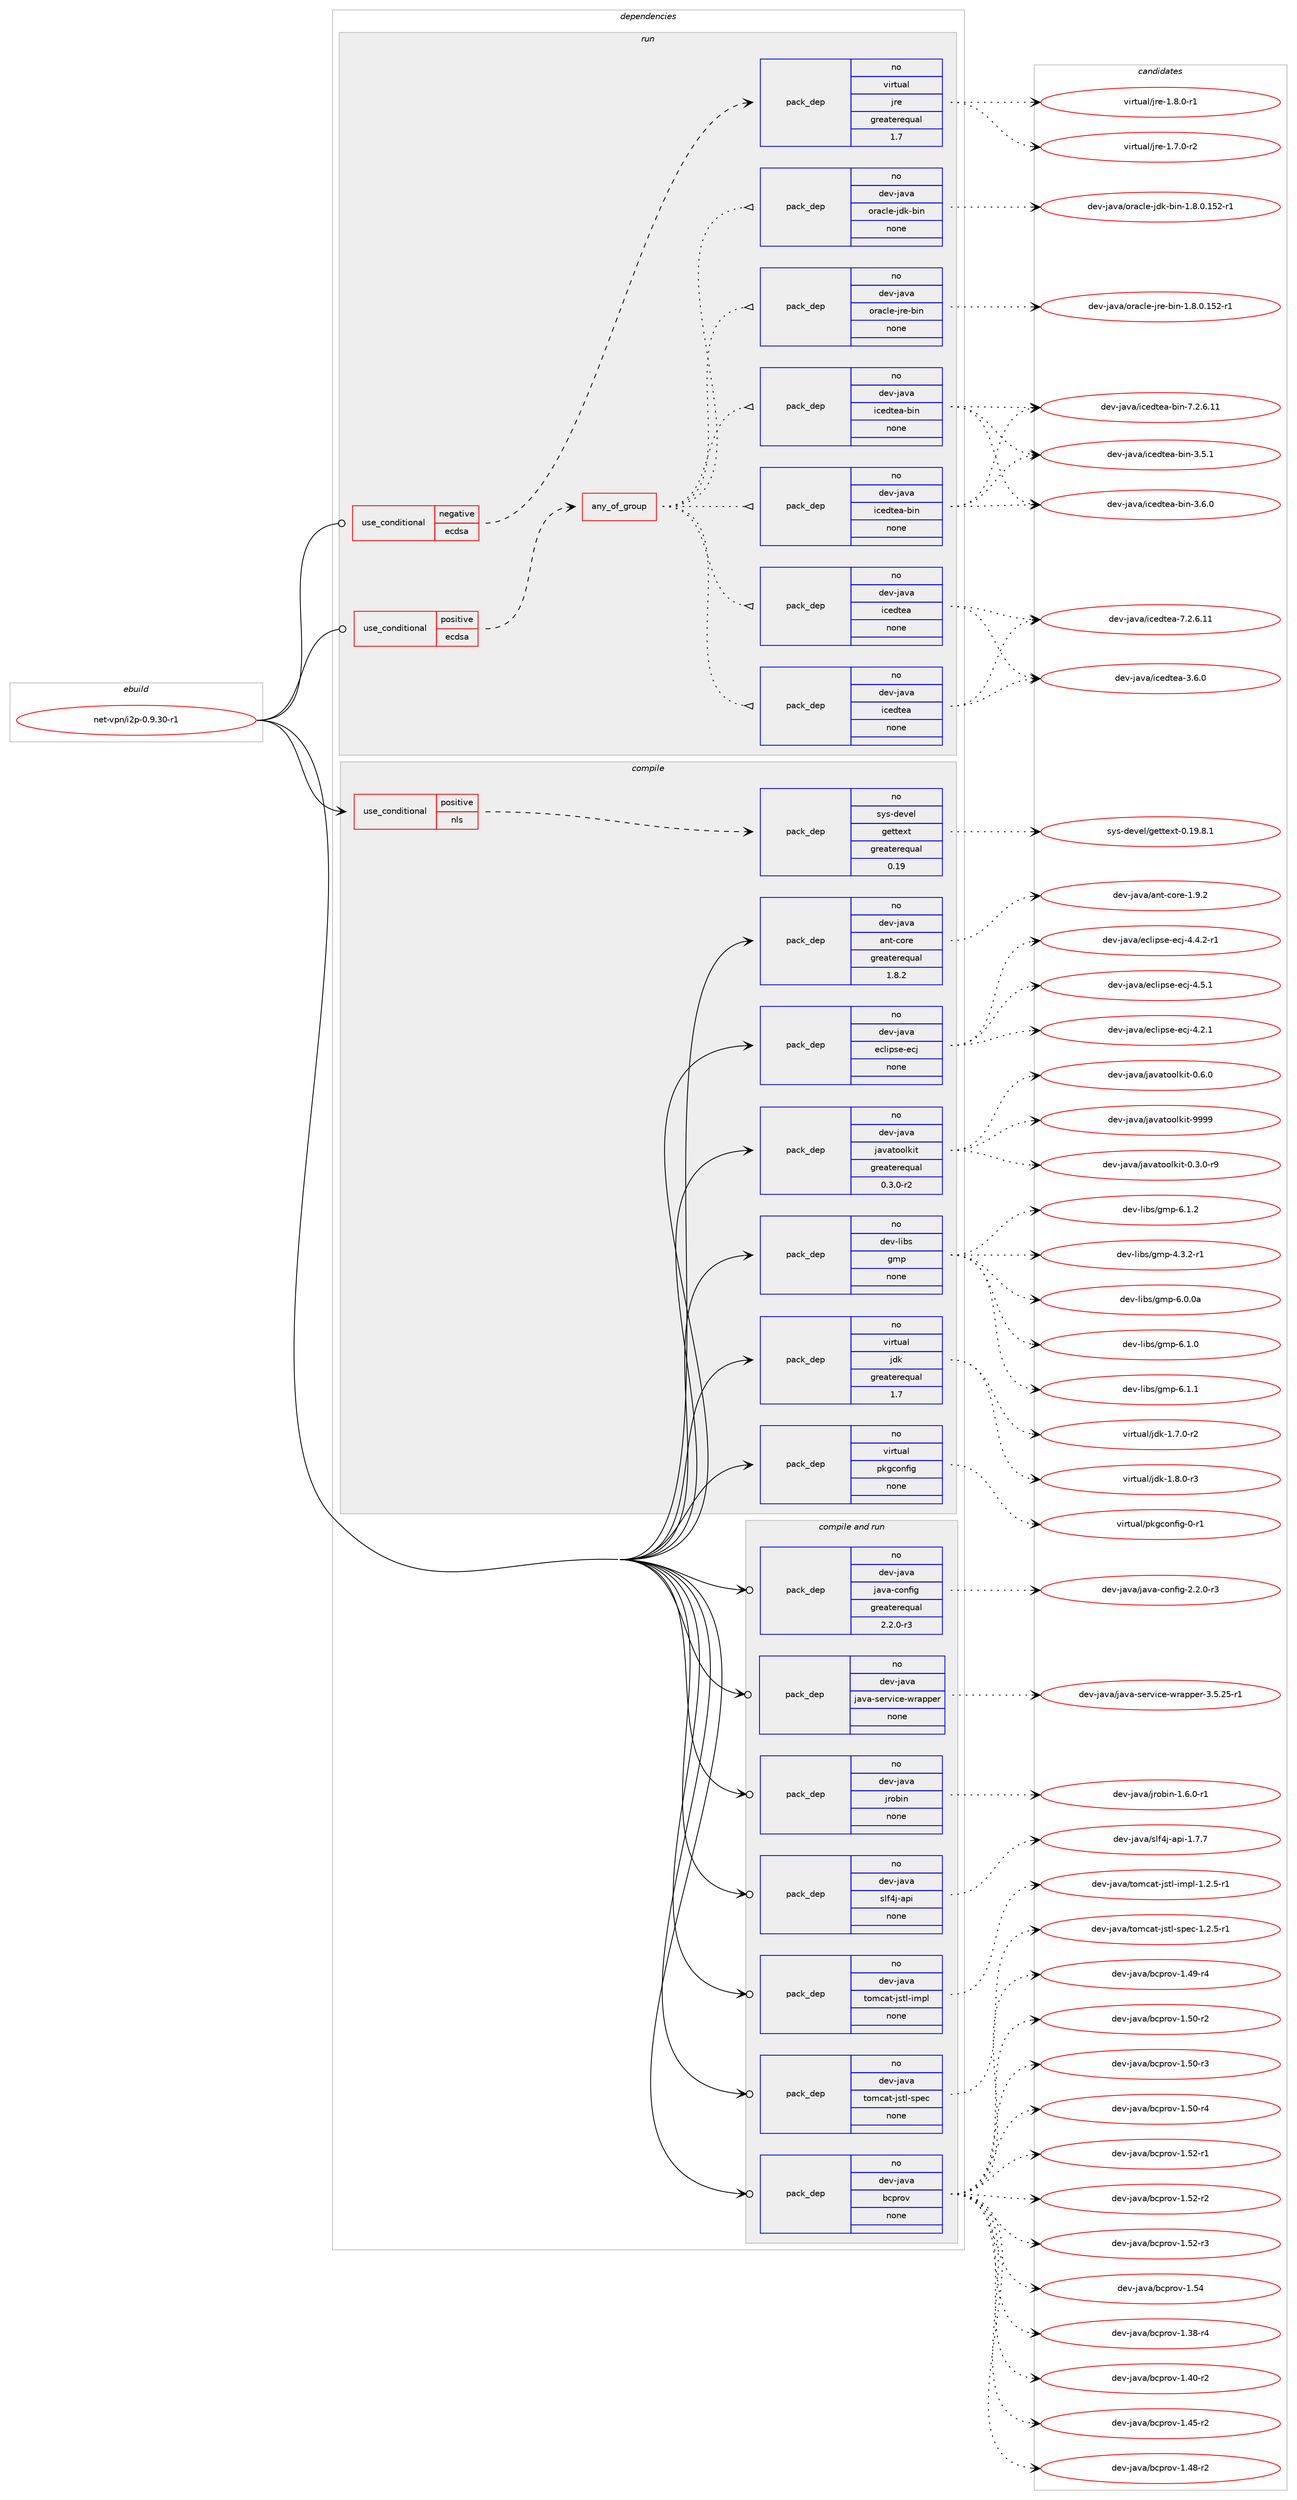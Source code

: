 digraph prolog {

# *************
# Graph options
# *************

newrank=true;
concentrate=true;
compound=true;
graph [rankdir=LR,fontname=Helvetica,fontsize=10,ranksep=1.5];#, ranksep=2.5, nodesep=0.2];
edge  [arrowhead=vee];
node  [fontname=Helvetica,fontsize=10];

# **********
# The ebuild
# **********

subgraph cluster_leftcol {
color=gray;
rank=same;
label=<<i>ebuild</i>>;
id [label="net-vpn/i2p-0.9.30-r1", color=red, width=4, href="../net-vpn/i2p-0.9.30-r1.svg"];
}

# ****************
# The dependencies
# ****************

subgraph cluster_midcol {
color=gray;
label=<<i>dependencies</i>>;
subgraph cluster_compile {
fillcolor="#eeeeee";
style=filled;
label=<<i>compile</i>>;
subgraph cond108040 {
dependency437509 [label=<<TABLE BORDER="0" CELLBORDER="1" CELLSPACING="0" CELLPADDING="4"><TR><TD ROWSPAN="3" CELLPADDING="10">use_conditional</TD></TR><TR><TD>positive</TD></TR><TR><TD>nls</TD></TR></TABLE>>, shape=none, color=red];
subgraph pack321886 {
dependency437510 [label=<<TABLE BORDER="0" CELLBORDER="1" CELLSPACING="0" CELLPADDING="4" WIDTH="220"><TR><TD ROWSPAN="6" CELLPADDING="30">pack_dep</TD></TR><TR><TD WIDTH="110">no</TD></TR><TR><TD>sys-devel</TD></TR><TR><TD>gettext</TD></TR><TR><TD>greaterequal</TD></TR><TR><TD>0.19</TD></TR></TABLE>>, shape=none, color=blue];
}
dependency437509:e -> dependency437510:w [weight=20,style="dashed",arrowhead="vee"];
}
id:e -> dependency437509:w [weight=20,style="solid",arrowhead="vee"];
subgraph pack321887 {
dependency437511 [label=<<TABLE BORDER="0" CELLBORDER="1" CELLSPACING="0" CELLPADDING="4" WIDTH="220"><TR><TD ROWSPAN="6" CELLPADDING="30">pack_dep</TD></TR><TR><TD WIDTH="110">no</TD></TR><TR><TD>dev-java</TD></TR><TR><TD>ant-core</TD></TR><TR><TD>greaterequal</TD></TR><TR><TD>1.8.2</TD></TR></TABLE>>, shape=none, color=blue];
}
id:e -> dependency437511:w [weight=20,style="solid",arrowhead="vee"];
subgraph pack321888 {
dependency437512 [label=<<TABLE BORDER="0" CELLBORDER="1" CELLSPACING="0" CELLPADDING="4" WIDTH="220"><TR><TD ROWSPAN="6" CELLPADDING="30">pack_dep</TD></TR><TR><TD WIDTH="110">no</TD></TR><TR><TD>dev-java</TD></TR><TR><TD>eclipse-ecj</TD></TR><TR><TD>none</TD></TR><TR><TD></TD></TR></TABLE>>, shape=none, color=blue];
}
id:e -> dependency437512:w [weight=20,style="solid",arrowhead="vee"];
subgraph pack321889 {
dependency437513 [label=<<TABLE BORDER="0" CELLBORDER="1" CELLSPACING="0" CELLPADDING="4" WIDTH="220"><TR><TD ROWSPAN="6" CELLPADDING="30">pack_dep</TD></TR><TR><TD WIDTH="110">no</TD></TR><TR><TD>dev-java</TD></TR><TR><TD>javatoolkit</TD></TR><TR><TD>greaterequal</TD></TR><TR><TD>0.3.0-r2</TD></TR></TABLE>>, shape=none, color=blue];
}
id:e -> dependency437513:w [weight=20,style="solid",arrowhead="vee"];
subgraph pack321890 {
dependency437514 [label=<<TABLE BORDER="0" CELLBORDER="1" CELLSPACING="0" CELLPADDING="4" WIDTH="220"><TR><TD ROWSPAN="6" CELLPADDING="30">pack_dep</TD></TR><TR><TD WIDTH="110">no</TD></TR><TR><TD>dev-libs</TD></TR><TR><TD>gmp</TD></TR><TR><TD>none</TD></TR><TR><TD></TD></TR></TABLE>>, shape=none, color=blue];
}
id:e -> dependency437514:w [weight=20,style="solid",arrowhead="vee"];
subgraph pack321891 {
dependency437515 [label=<<TABLE BORDER="0" CELLBORDER="1" CELLSPACING="0" CELLPADDING="4" WIDTH="220"><TR><TD ROWSPAN="6" CELLPADDING="30">pack_dep</TD></TR><TR><TD WIDTH="110">no</TD></TR><TR><TD>virtual</TD></TR><TR><TD>jdk</TD></TR><TR><TD>greaterequal</TD></TR><TR><TD>1.7</TD></TR></TABLE>>, shape=none, color=blue];
}
id:e -> dependency437515:w [weight=20,style="solid",arrowhead="vee"];
subgraph pack321892 {
dependency437516 [label=<<TABLE BORDER="0" CELLBORDER="1" CELLSPACING="0" CELLPADDING="4" WIDTH="220"><TR><TD ROWSPAN="6" CELLPADDING="30">pack_dep</TD></TR><TR><TD WIDTH="110">no</TD></TR><TR><TD>virtual</TD></TR><TR><TD>pkgconfig</TD></TR><TR><TD>none</TD></TR><TR><TD></TD></TR></TABLE>>, shape=none, color=blue];
}
id:e -> dependency437516:w [weight=20,style="solid",arrowhead="vee"];
}
subgraph cluster_compileandrun {
fillcolor="#eeeeee";
style=filled;
label=<<i>compile and run</i>>;
subgraph pack321893 {
dependency437517 [label=<<TABLE BORDER="0" CELLBORDER="1" CELLSPACING="0" CELLPADDING="4" WIDTH="220"><TR><TD ROWSPAN="6" CELLPADDING="30">pack_dep</TD></TR><TR><TD WIDTH="110">no</TD></TR><TR><TD>dev-java</TD></TR><TR><TD>bcprov</TD></TR><TR><TD>none</TD></TR><TR><TD></TD></TR></TABLE>>, shape=none, color=blue];
}
id:e -> dependency437517:w [weight=20,style="solid",arrowhead="odotvee"];
subgraph pack321894 {
dependency437518 [label=<<TABLE BORDER="0" CELLBORDER="1" CELLSPACING="0" CELLPADDING="4" WIDTH="220"><TR><TD ROWSPAN="6" CELLPADDING="30">pack_dep</TD></TR><TR><TD WIDTH="110">no</TD></TR><TR><TD>dev-java</TD></TR><TR><TD>java-config</TD></TR><TR><TD>greaterequal</TD></TR><TR><TD>2.2.0-r3</TD></TR></TABLE>>, shape=none, color=blue];
}
id:e -> dependency437518:w [weight=20,style="solid",arrowhead="odotvee"];
subgraph pack321895 {
dependency437519 [label=<<TABLE BORDER="0" CELLBORDER="1" CELLSPACING="0" CELLPADDING="4" WIDTH="220"><TR><TD ROWSPAN="6" CELLPADDING="30">pack_dep</TD></TR><TR><TD WIDTH="110">no</TD></TR><TR><TD>dev-java</TD></TR><TR><TD>java-service-wrapper</TD></TR><TR><TD>none</TD></TR><TR><TD></TD></TR></TABLE>>, shape=none, color=blue];
}
id:e -> dependency437519:w [weight=20,style="solid",arrowhead="odotvee"];
subgraph pack321896 {
dependency437520 [label=<<TABLE BORDER="0" CELLBORDER="1" CELLSPACING="0" CELLPADDING="4" WIDTH="220"><TR><TD ROWSPAN="6" CELLPADDING="30">pack_dep</TD></TR><TR><TD WIDTH="110">no</TD></TR><TR><TD>dev-java</TD></TR><TR><TD>jrobin</TD></TR><TR><TD>none</TD></TR><TR><TD></TD></TR></TABLE>>, shape=none, color=blue];
}
id:e -> dependency437520:w [weight=20,style="solid",arrowhead="odotvee"];
subgraph pack321897 {
dependency437521 [label=<<TABLE BORDER="0" CELLBORDER="1" CELLSPACING="0" CELLPADDING="4" WIDTH="220"><TR><TD ROWSPAN="6" CELLPADDING="30">pack_dep</TD></TR><TR><TD WIDTH="110">no</TD></TR><TR><TD>dev-java</TD></TR><TR><TD>slf4j-api</TD></TR><TR><TD>none</TD></TR><TR><TD></TD></TR></TABLE>>, shape=none, color=blue];
}
id:e -> dependency437521:w [weight=20,style="solid",arrowhead="odotvee"];
subgraph pack321898 {
dependency437522 [label=<<TABLE BORDER="0" CELLBORDER="1" CELLSPACING="0" CELLPADDING="4" WIDTH="220"><TR><TD ROWSPAN="6" CELLPADDING="30">pack_dep</TD></TR><TR><TD WIDTH="110">no</TD></TR><TR><TD>dev-java</TD></TR><TR><TD>tomcat-jstl-impl</TD></TR><TR><TD>none</TD></TR><TR><TD></TD></TR></TABLE>>, shape=none, color=blue];
}
id:e -> dependency437522:w [weight=20,style="solid",arrowhead="odotvee"];
subgraph pack321899 {
dependency437523 [label=<<TABLE BORDER="0" CELLBORDER="1" CELLSPACING="0" CELLPADDING="4" WIDTH="220"><TR><TD ROWSPAN="6" CELLPADDING="30">pack_dep</TD></TR><TR><TD WIDTH="110">no</TD></TR><TR><TD>dev-java</TD></TR><TR><TD>tomcat-jstl-spec</TD></TR><TR><TD>none</TD></TR><TR><TD></TD></TR></TABLE>>, shape=none, color=blue];
}
id:e -> dependency437523:w [weight=20,style="solid",arrowhead="odotvee"];
}
subgraph cluster_run {
fillcolor="#eeeeee";
style=filled;
label=<<i>run</i>>;
subgraph cond108041 {
dependency437524 [label=<<TABLE BORDER="0" CELLBORDER="1" CELLSPACING="0" CELLPADDING="4"><TR><TD ROWSPAN="3" CELLPADDING="10">use_conditional</TD></TR><TR><TD>negative</TD></TR><TR><TD>ecdsa</TD></TR></TABLE>>, shape=none, color=red];
subgraph pack321900 {
dependency437525 [label=<<TABLE BORDER="0" CELLBORDER="1" CELLSPACING="0" CELLPADDING="4" WIDTH="220"><TR><TD ROWSPAN="6" CELLPADDING="30">pack_dep</TD></TR><TR><TD WIDTH="110">no</TD></TR><TR><TD>virtual</TD></TR><TR><TD>jre</TD></TR><TR><TD>greaterequal</TD></TR><TR><TD>1.7</TD></TR></TABLE>>, shape=none, color=blue];
}
dependency437524:e -> dependency437525:w [weight=20,style="dashed",arrowhead="vee"];
}
id:e -> dependency437524:w [weight=20,style="solid",arrowhead="odot"];
subgraph cond108042 {
dependency437526 [label=<<TABLE BORDER="0" CELLBORDER="1" CELLSPACING="0" CELLPADDING="4"><TR><TD ROWSPAN="3" CELLPADDING="10">use_conditional</TD></TR><TR><TD>positive</TD></TR><TR><TD>ecdsa</TD></TR></TABLE>>, shape=none, color=red];
subgraph any7346 {
dependency437527 [label=<<TABLE BORDER="0" CELLBORDER="1" CELLSPACING="0" CELLPADDING="4"><TR><TD CELLPADDING="10">any_of_group</TD></TR></TABLE>>, shape=none, color=red];subgraph pack321901 {
dependency437528 [label=<<TABLE BORDER="0" CELLBORDER="1" CELLSPACING="0" CELLPADDING="4" WIDTH="220"><TR><TD ROWSPAN="6" CELLPADDING="30">pack_dep</TD></TR><TR><TD WIDTH="110">no</TD></TR><TR><TD>dev-java</TD></TR><TR><TD>icedtea</TD></TR><TR><TD>none</TD></TR><TR><TD></TD></TR></TABLE>>, shape=none, color=blue];
}
dependency437527:e -> dependency437528:w [weight=20,style="dotted",arrowhead="oinv"];
subgraph pack321902 {
dependency437529 [label=<<TABLE BORDER="0" CELLBORDER="1" CELLSPACING="0" CELLPADDING="4" WIDTH="220"><TR><TD ROWSPAN="6" CELLPADDING="30">pack_dep</TD></TR><TR><TD WIDTH="110">no</TD></TR><TR><TD>dev-java</TD></TR><TR><TD>icedtea</TD></TR><TR><TD>none</TD></TR><TR><TD></TD></TR></TABLE>>, shape=none, color=blue];
}
dependency437527:e -> dependency437529:w [weight=20,style="dotted",arrowhead="oinv"];
subgraph pack321903 {
dependency437530 [label=<<TABLE BORDER="0" CELLBORDER="1" CELLSPACING="0" CELLPADDING="4" WIDTH="220"><TR><TD ROWSPAN="6" CELLPADDING="30">pack_dep</TD></TR><TR><TD WIDTH="110">no</TD></TR><TR><TD>dev-java</TD></TR><TR><TD>icedtea-bin</TD></TR><TR><TD>none</TD></TR><TR><TD></TD></TR></TABLE>>, shape=none, color=blue];
}
dependency437527:e -> dependency437530:w [weight=20,style="dotted",arrowhead="oinv"];
subgraph pack321904 {
dependency437531 [label=<<TABLE BORDER="0" CELLBORDER="1" CELLSPACING="0" CELLPADDING="4" WIDTH="220"><TR><TD ROWSPAN="6" CELLPADDING="30">pack_dep</TD></TR><TR><TD WIDTH="110">no</TD></TR><TR><TD>dev-java</TD></TR><TR><TD>icedtea-bin</TD></TR><TR><TD>none</TD></TR><TR><TD></TD></TR></TABLE>>, shape=none, color=blue];
}
dependency437527:e -> dependency437531:w [weight=20,style="dotted",arrowhead="oinv"];
subgraph pack321905 {
dependency437532 [label=<<TABLE BORDER="0" CELLBORDER="1" CELLSPACING="0" CELLPADDING="4" WIDTH="220"><TR><TD ROWSPAN="6" CELLPADDING="30">pack_dep</TD></TR><TR><TD WIDTH="110">no</TD></TR><TR><TD>dev-java</TD></TR><TR><TD>oracle-jre-bin</TD></TR><TR><TD>none</TD></TR><TR><TD></TD></TR></TABLE>>, shape=none, color=blue];
}
dependency437527:e -> dependency437532:w [weight=20,style="dotted",arrowhead="oinv"];
subgraph pack321906 {
dependency437533 [label=<<TABLE BORDER="0" CELLBORDER="1" CELLSPACING="0" CELLPADDING="4" WIDTH="220"><TR><TD ROWSPAN="6" CELLPADDING="30">pack_dep</TD></TR><TR><TD WIDTH="110">no</TD></TR><TR><TD>dev-java</TD></TR><TR><TD>oracle-jdk-bin</TD></TR><TR><TD>none</TD></TR><TR><TD></TD></TR></TABLE>>, shape=none, color=blue];
}
dependency437527:e -> dependency437533:w [weight=20,style="dotted",arrowhead="oinv"];
}
dependency437526:e -> dependency437527:w [weight=20,style="dashed",arrowhead="vee"];
}
id:e -> dependency437526:w [weight=20,style="solid",arrowhead="odot"];
}
}

# **************
# The candidates
# **************

subgraph cluster_choices {
rank=same;
color=gray;
label=<<i>candidates</i>>;

subgraph choice321886 {
color=black;
nodesep=1;
choice1151211154510010111810110847103101116116101120116454846495746564649 [label="sys-devel/gettext-0.19.8.1", color=red, width=4,href="../sys-devel/gettext-0.19.8.1.svg"];
dependency437510:e -> choice1151211154510010111810110847103101116116101120116454846495746564649:w [style=dotted,weight="100"];
}
subgraph choice321887 {
color=black;
nodesep=1;
choice10010111845106971189747971101164599111114101454946574650 [label="dev-java/ant-core-1.9.2", color=red, width=4,href="../dev-java/ant-core-1.9.2.svg"];
dependency437511:e -> choice10010111845106971189747971101164599111114101454946574650:w [style=dotted,weight="100"];
}
subgraph choice321888 {
color=black;
nodesep=1;
choice10010111845106971189747101991081051121151014510199106455246504649 [label="dev-java/eclipse-ecj-4.2.1", color=red, width=4,href="../dev-java/eclipse-ecj-4.2.1.svg"];
choice100101118451069711897471019910810511211510145101991064552465246504511449 [label="dev-java/eclipse-ecj-4.4.2-r1", color=red, width=4,href="../dev-java/eclipse-ecj-4.4.2-r1.svg"];
choice10010111845106971189747101991081051121151014510199106455246534649 [label="dev-java/eclipse-ecj-4.5.1", color=red, width=4,href="../dev-java/eclipse-ecj-4.5.1.svg"];
dependency437512:e -> choice10010111845106971189747101991081051121151014510199106455246504649:w [style=dotted,weight="100"];
dependency437512:e -> choice100101118451069711897471019910810511211510145101991064552465246504511449:w [style=dotted,weight="100"];
dependency437512:e -> choice10010111845106971189747101991081051121151014510199106455246534649:w [style=dotted,weight="100"];
}
subgraph choice321889 {
color=black;
nodesep=1;
choice1001011184510697118974710697118971161111111081071051164548465146484511457 [label="dev-java/javatoolkit-0.3.0-r9", color=red, width=4,href="../dev-java/javatoolkit-0.3.0-r9.svg"];
choice100101118451069711897471069711897116111111108107105116454846544648 [label="dev-java/javatoolkit-0.6.0", color=red, width=4,href="../dev-java/javatoolkit-0.6.0.svg"];
choice1001011184510697118974710697118971161111111081071051164557575757 [label="dev-java/javatoolkit-9999", color=red, width=4,href="../dev-java/javatoolkit-9999.svg"];
dependency437513:e -> choice1001011184510697118974710697118971161111111081071051164548465146484511457:w [style=dotted,weight="100"];
dependency437513:e -> choice100101118451069711897471069711897116111111108107105116454846544648:w [style=dotted,weight="100"];
dependency437513:e -> choice1001011184510697118974710697118971161111111081071051164557575757:w [style=dotted,weight="100"];
}
subgraph choice321890 {
color=black;
nodesep=1;
choice1001011184510810598115471031091124552465146504511449 [label="dev-libs/gmp-4.3.2-r1", color=red, width=4,href="../dev-libs/gmp-4.3.2-r1.svg"];
choice10010111845108105981154710310911245544648464897 [label="dev-libs/gmp-6.0.0a", color=red, width=4,href="../dev-libs/gmp-6.0.0a.svg"];
choice100101118451081059811547103109112455446494648 [label="dev-libs/gmp-6.1.0", color=red, width=4,href="../dev-libs/gmp-6.1.0.svg"];
choice100101118451081059811547103109112455446494649 [label="dev-libs/gmp-6.1.1", color=red, width=4,href="../dev-libs/gmp-6.1.1.svg"];
choice100101118451081059811547103109112455446494650 [label="dev-libs/gmp-6.1.2", color=red, width=4,href="../dev-libs/gmp-6.1.2.svg"];
dependency437514:e -> choice1001011184510810598115471031091124552465146504511449:w [style=dotted,weight="100"];
dependency437514:e -> choice10010111845108105981154710310911245544648464897:w [style=dotted,weight="100"];
dependency437514:e -> choice100101118451081059811547103109112455446494648:w [style=dotted,weight="100"];
dependency437514:e -> choice100101118451081059811547103109112455446494649:w [style=dotted,weight="100"];
dependency437514:e -> choice100101118451081059811547103109112455446494650:w [style=dotted,weight="100"];
}
subgraph choice321891 {
color=black;
nodesep=1;
choice11810511411611797108471061001074549465546484511450 [label="virtual/jdk-1.7.0-r2", color=red, width=4,href="../virtual/jdk-1.7.0-r2.svg"];
choice11810511411611797108471061001074549465646484511451 [label="virtual/jdk-1.8.0-r3", color=red, width=4,href="../virtual/jdk-1.8.0-r3.svg"];
dependency437515:e -> choice11810511411611797108471061001074549465546484511450:w [style=dotted,weight="100"];
dependency437515:e -> choice11810511411611797108471061001074549465646484511451:w [style=dotted,weight="100"];
}
subgraph choice321892 {
color=black;
nodesep=1;
choice11810511411611797108471121071039911111010210510345484511449 [label="virtual/pkgconfig-0-r1", color=red, width=4,href="../virtual/pkgconfig-0-r1.svg"];
dependency437516:e -> choice11810511411611797108471121071039911111010210510345484511449:w [style=dotted,weight="100"];
}
subgraph choice321893 {
color=black;
nodesep=1;
choice10010111845106971189747989911211411111845494651564511452 [label="dev-java/bcprov-1.38-r4", color=red, width=4,href="../dev-java/bcprov-1.38-r4.svg"];
choice10010111845106971189747989911211411111845494652484511450 [label="dev-java/bcprov-1.40-r2", color=red, width=4,href="../dev-java/bcprov-1.40-r2.svg"];
choice10010111845106971189747989911211411111845494652534511450 [label="dev-java/bcprov-1.45-r2", color=red, width=4,href="../dev-java/bcprov-1.45-r2.svg"];
choice10010111845106971189747989911211411111845494652564511450 [label="dev-java/bcprov-1.48-r2", color=red, width=4,href="../dev-java/bcprov-1.48-r2.svg"];
choice10010111845106971189747989911211411111845494652574511452 [label="dev-java/bcprov-1.49-r4", color=red, width=4,href="../dev-java/bcprov-1.49-r4.svg"];
choice10010111845106971189747989911211411111845494653484511450 [label="dev-java/bcprov-1.50-r2", color=red, width=4,href="../dev-java/bcprov-1.50-r2.svg"];
choice10010111845106971189747989911211411111845494653484511451 [label="dev-java/bcprov-1.50-r3", color=red, width=4,href="../dev-java/bcprov-1.50-r3.svg"];
choice10010111845106971189747989911211411111845494653484511452 [label="dev-java/bcprov-1.50-r4", color=red, width=4,href="../dev-java/bcprov-1.50-r4.svg"];
choice10010111845106971189747989911211411111845494653504511449 [label="dev-java/bcprov-1.52-r1", color=red, width=4,href="../dev-java/bcprov-1.52-r1.svg"];
choice10010111845106971189747989911211411111845494653504511450 [label="dev-java/bcprov-1.52-r2", color=red, width=4,href="../dev-java/bcprov-1.52-r2.svg"];
choice10010111845106971189747989911211411111845494653504511451 [label="dev-java/bcprov-1.52-r3", color=red, width=4,href="../dev-java/bcprov-1.52-r3.svg"];
choice1001011184510697118974798991121141111184549465352 [label="dev-java/bcprov-1.54", color=red, width=4,href="../dev-java/bcprov-1.54.svg"];
dependency437517:e -> choice10010111845106971189747989911211411111845494651564511452:w [style=dotted,weight="100"];
dependency437517:e -> choice10010111845106971189747989911211411111845494652484511450:w [style=dotted,weight="100"];
dependency437517:e -> choice10010111845106971189747989911211411111845494652534511450:w [style=dotted,weight="100"];
dependency437517:e -> choice10010111845106971189747989911211411111845494652564511450:w [style=dotted,weight="100"];
dependency437517:e -> choice10010111845106971189747989911211411111845494652574511452:w [style=dotted,weight="100"];
dependency437517:e -> choice10010111845106971189747989911211411111845494653484511450:w [style=dotted,weight="100"];
dependency437517:e -> choice10010111845106971189747989911211411111845494653484511451:w [style=dotted,weight="100"];
dependency437517:e -> choice10010111845106971189747989911211411111845494653484511452:w [style=dotted,weight="100"];
dependency437517:e -> choice10010111845106971189747989911211411111845494653504511449:w [style=dotted,weight="100"];
dependency437517:e -> choice10010111845106971189747989911211411111845494653504511450:w [style=dotted,weight="100"];
dependency437517:e -> choice10010111845106971189747989911211411111845494653504511451:w [style=dotted,weight="100"];
dependency437517:e -> choice1001011184510697118974798991121141111184549465352:w [style=dotted,weight="100"];
}
subgraph choice321894 {
color=black;
nodesep=1;
choice10010111845106971189747106971189745991111101021051034550465046484511451 [label="dev-java/java-config-2.2.0-r3", color=red, width=4,href="../dev-java/java-config-2.2.0-r3.svg"];
dependency437518:e -> choice10010111845106971189747106971189745991111101021051034550465046484511451:w [style=dotted,weight="100"];
}
subgraph choice321895 {
color=black;
nodesep=1;
choice10010111845106971189747106971189745115101114118105991014511911497112112101114455146534650534511449 [label="dev-java/java-service-wrapper-3.5.25-r1", color=red, width=4,href="../dev-java/java-service-wrapper-3.5.25-r1.svg"];
dependency437519:e -> choice10010111845106971189747106971189745115101114118105991014511911497112112101114455146534650534511449:w [style=dotted,weight="100"];
}
subgraph choice321896 {
color=black;
nodesep=1;
choice10010111845106971189747106114111981051104549465446484511449 [label="dev-java/jrobin-1.6.0-r1", color=red, width=4,href="../dev-java/jrobin-1.6.0-r1.svg"];
dependency437520:e -> choice10010111845106971189747106114111981051104549465446484511449:w [style=dotted,weight="100"];
}
subgraph choice321897 {
color=black;
nodesep=1;
choice10010111845106971189747115108102521064597112105454946554655 [label="dev-java/slf4j-api-1.7.7", color=red, width=4,href="../dev-java/slf4j-api-1.7.7.svg"];
dependency437521:e -> choice10010111845106971189747115108102521064597112105454946554655:w [style=dotted,weight="100"];
}
subgraph choice321898 {
color=black;
nodesep=1;
choice10010111845106971189747116111109999711645106115116108451051091121084549465046534511449 [label="dev-java/tomcat-jstl-impl-1.2.5-r1", color=red, width=4,href="../dev-java/tomcat-jstl-impl-1.2.5-r1.svg"];
dependency437522:e -> choice10010111845106971189747116111109999711645106115116108451051091121084549465046534511449:w [style=dotted,weight="100"];
}
subgraph choice321899 {
color=black;
nodesep=1;
choice1001011184510697118974711611110999971164510611511610845115112101994549465046534511449 [label="dev-java/tomcat-jstl-spec-1.2.5-r1", color=red, width=4,href="../dev-java/tomcat-jstl-spec-1.2.5-r1.svg"];
dependency437523:e -> choice1001011184510697118974711611110999971164510611511610845115112101994549465046534511449:w [style=dotted,weight="100"];
}
subgraph choice321900 {
color=black;
nodesep=1;
choice11810511411611797108471061141014549465546484511450 [label="virtual/jre-1.7.0-r2", color=red, width=4,href="../virtual/jre-1.7.0-r2.svg"];
choice11810511411611797108471061141014549465646484511449 [label="virtual/jre-1.8.0-r1", color=red, width=4,href="../virtual/jre-1.8.0-r1.svg"];
dependency437525:e -> choice11810511411611797108471061141014549465546484511450:w [style=dotted,weight="100"];
dependency437525:e -> choice11810511411611797108471061141014549465646484511449:w [style=dotted,weight="100"];
}
subgraph choice321901 {
color=black;
nodesep=1;
choice100101118451069711897471059910110011610197455146544648 [label="dev-java/icedtea-3.6.0", color=red, width=4,href="../dev-java/icedtea-3.6.0.svg"];
choice100101118451069711897471059910110011610197455546504654464949 [label="dev-java/icedtea-7.2.6.11", color=red, width=4,href="../dev-java/icedtea-7.2.6.11.svg"];
dependency437528:e -> choice100101118451069711897471059910110011610197455146544648:w [style=dotted,weight="100"];
dependency437528:e -> choice100101118451069711897471059910110011610197455546504654464949:w [style=dotted,weight="100"];
}
subgraph choice321902 {
color=black;
nodesep=1;
choice100101118451069711897471059910110011610197455146544648 [label="dev-java/icedtea-3.6.0", color=red, width=4,href="../dev-java/icedtea-3.6.0.svg"];
choice100101118451069711897471059910110011610197455546504654464949 [label="dev-java/icedtea-7.2.6.11", color=red, width=4,href="../dev-java/icedtea-7.2.6.11.svg"];
dependency437529:e -> choice100101118451069711897471059910110011610197455146544648:w [style=dotted,weight="100"];
dependency437529:e -> choice100101118451069711897471059910110011610197455546504654464949:w [style=dotted,weight="100"];
}
subgraph choice321903 {
color=black;
nodesep=1;
choice1001011184510697118974710599101100116101974598105110455146534649 [label="dev-java/icedtea-bin-3.5.1", color=red, width=4,href="../dev-java/icedtea-bin-3.5.1.svg"];
choice1001011184510697118974710599101100116101974598105110455146544648 [label="dev-java/icedtea-bin-3.6.0", color=red, width=4,href="../dev-java/icedtea-bin-3.6.0.svg"];
choice1001011184510697118974710599101100116101974598105110455546504654464949 [label="dev-java/icedtea-bin-7.2.6.11", color=red, width=4,href="../dev-java/icedtea-bin-7.2.6.11.svg"];
dependency437530:e -> choice1001011184510697118974710599101100116101974598105110455146534649:w [style=dotted,weight="100"];
dependency437530:e -> choice1001011184510697118974710599101100116101974598105110455146544648:w [style=dotted,weight="100"];
dependency437530:e -> choice1001011184510697118974710599101100116101974598105110455546504654464949:w [style=dotted,weight="100"];
}
subgraph choice321904 {
color=black;
nodesep=1;
choice1001011184510697118974710599101100116101974598105110455146534649 [label="dev-java/icedtea-bin-3.5.1", color=red, width=4,href="../dev-java/icedtea-bin-3.5.1.svg"];
choice1001011184510697118974710599101100116101974598105110455146544648 [label="dev-java/icedtea-bin-3.6.0", color=red, width=4,href="../dev-java/icedtea-bin-3.6.0.svg"];
choice1001011184510697118974710599101100116101974598105110455546504654464949 [label="dev-java/icedtea-bin-7.2.6.11", color=red, width=4,href="../dev-java/icedtea-bin-7.2.6.11.svg"];
dependency437531:e -> choice1001011184510697118974710599101100116101974598105110455146534649:w [style=dotted,weight="100"];
dependency437531:e -> choice1001011184510697118974710599101100116101974598105110455146544648:w [style=dotted,weight="100"];
dependency437531:e -> choice1001011184510697118974710599101100116101974598105110455546504654464949:w [style=dotted,weight="100"];
}
subgraph choice321905 {
color=black;
nodesep=1;
choice100101118451069711897471111149799108101451061141014598105110454946564648464953504511449 [label="dev-java/oracle-jre-bin-1.8.0.152-r1", color=red, width=4,href="../dev-java/oracle-jre-bin-1.8.0.152-r1.svg"];
dependency437532:e -> choice100101118451069711897471111149799108101451061141014598105110454946564648464953504511449:w [style=dotted,weight="100"];
}
subgraph choice321906 {
color=black;
nodesep=1;
choice100101118451069711897471111149799108101451061001074598105110454946564648464953504511449 [label="dev-java/oracle-jdk-bin-1.8.0.152-r1", color=red, width=4,href="../dev-java/oracle-jdk-bin-1.8.0.152-r1.svg"];
dependency437533:e -> choice100101118451069711897471111149799108101451061001074598105110454946564648464953504511449:w [style=dotted,weight="100"];
}
}

}
